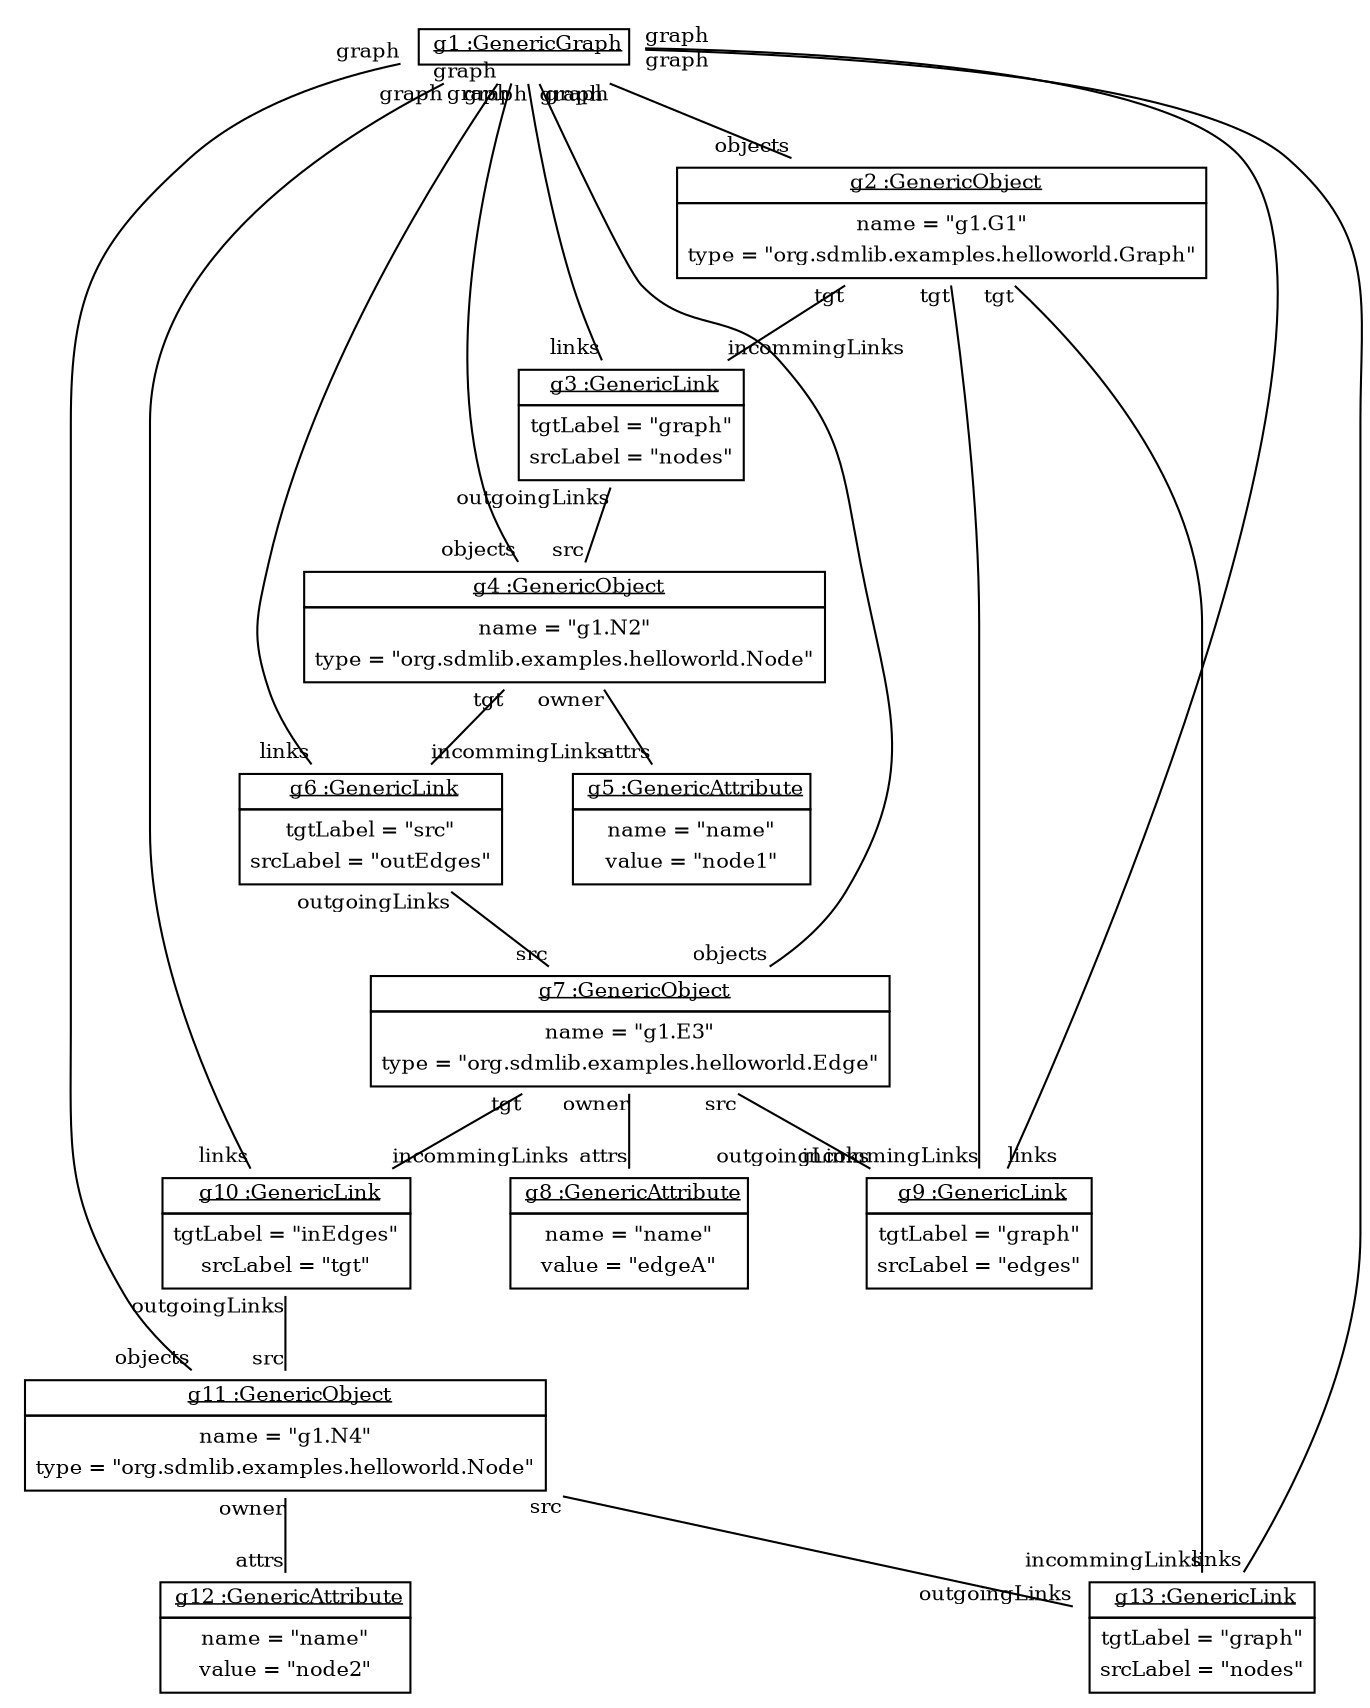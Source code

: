 graph ObjectDiagram {
   node [shape = none, fontsize = 10];
   edge [fontsize = 10];

g1 [label=<<table border='0' cellborder='1' cellspacing='0'> <tr> <td> <u>g1 :GenericGraph</u></td></tr></table>>];
g2 [label=<<table border='0' cellborder='1' cellspacing='0'> <tr> <td> <u>g2 :GenericObject</u></td></tr><tr><td><table border='0' cellborder='0' cellspacing='0'><tr><td>name = "g1.G1"</td></tr><tr><td>type = "org.sdmlib.examples.helloworld.Graph"</td></tr></table></td></tr></table>>];
g3 [label=<<table border='0' cellborder='1' cellspacing='0'> <tr> <td> <u>g3 :GenericLink</u></td></tr><tr><td><table border='0' cellborder='0' cellspacing='0'><tr><td>tgtLabel = "graph"</td></tr><tr><td>srcLabel = "nodes"</td></tr></table></td></tr></table>>];
g4 [label=<<table border='0' cellborder='1' cellspacing='0'> <tr> <td> <u>g4 :GenericObject</u></td></tr><tr><td><table border='0' cellborder='0' cellspacing='0'><tr><td>name = "g1.N2"</td></tr><tr><td>type = "org.sdmlib.examples.helloworld.Node"</td></tr></table></td></tr></table>>];
g5 [label=<<table border='0' cellborder='1' cellspacing='0'> <tr> <td> <u>g5 :GenericAttribute</u></td></tr><tr><td><table border='0' cellborder='0' cellspacing='0'><tr><td>name = "name"</td></tr><tr><td>value = "node1"</td></tr></table></td></tr></table>>];
g6 [label=<<table border='0' cellborder='1' cellspacing='0'> <tr> <td> <u>g6 :GenericLink</u></td></tr><tr><td><table border='0' cellborder='0' cellspacing='0'><tr><td>tgtLabel = "src"</td></tr><tr><td>srcLabel = "outEdges"</td></tr></table></td></tr></table>>];
g7 [label=<<table border='0' cellborder='1' cellspacing='0'> <tr> <td> <u>g7 :GenericObject</u></td></tr><tr><td><table border='0' cellborder='0' cellspacing='0'><tr><td>name = "g1.E3"</td></tr><tr><td>type = "org.sdmlib.examples.helloworld.Edge"</td></tr></table></td></tr></table>>];
g8 [label=<<table border='0' cellborder='1' cellspacing='0'> <tr> <td> <u>g8 :GenericAttribute</u></td></tr><tr><td><table border='0' cellborder='0' cellspacing='0'><tr><td>name = "name"</td></tr><tr><td>value = "edgeA"</td></tr></table></td></tr></table>>];
g9 [label=<<table border='0' cellborder='1' cellspacing='0'> <tr> <td> <u>g9 :GenericLink</u></td></tr><tr><td><table border='0' cellborder='0' cellspacing='0'><tr><td>tgtLabel = "graph"</td></tr><tr><td>srcLabel = "edges"</td></tr></table></td></tr></table>>];
g10 [label=<<table border='0' cellborder='1' cellspacing='0'> <tr> <td> <u>g10 :GenericLink</u></td></tr><tr><td><table border='0' cellborder='0' cellspacing='0'><tr><td>tgtLabel = "inEdges"</td></tr><tr><td>srcLabel = "tgt"</td></tr></table></td></tr></table>>];
g11 [label=<<table border='0' cellborder='1' cellspacing='0'> <tr> <td> <u>g11 :GenericObject</u></td></tr><tr><td><table border='0' cellborder='0' cellspacing='0'><tr><td>name = "g1.N4"</td></tr><tr><td>type = "org.sdmlib.examples.helloworld.Node"</td></tr></table></td></tr></table>>];
g12 [label=<<table border='0' cellborder='1' cellspacing='0'> <tr> <td> <u>g12 :GenericAttribute</u></td></tr><tr><td><table border='0' cellborder='0' cellspacing='0'><tr><td>name = "name"</td></tr><tr><td>value = "node2"</td></tr></table></td></tr></table>>];
g13 [label=<<table border='0' cellborder='1' cellspacing='0'> <tr> <td> <u>g13 :GenericLink</u></td></tr><tr><td><table border='0' cellborder='0' cellspacing='0'><tr><td>tgtLabel = "graph"</td></tr><tr><td>srcLabel = "nodes"</td></tr></table></td></tr></table>>];

g10 -- g11 [headlabel = "src" taillabel = "outgoingLinks"];
g11 -- g12 [headlabel = "attrs" taillabel = "owner"];
g11 -- g13 [headlabel = "outgoingLinks" taillabel = "src"];
g1 -- g10 [headlabel = "links" taillabel = "graph"];
g1 -- g11 [headlabel = "objects" taillabel = "graph"];
g1 -- g13 [headlabel = "links" taillabel = "graph"];
g1 -- g2 [headlabel = "objects" taillabel = "graph"];
g1 -- g3 [headlabel = "links" taillabel = "graph"];
g1 -- g4 [headlabel = "objects" taillabel = "graph"];
g1 -- g6 [headlabel = "links" taillabel = "graph"];
g1 -- g7 [headlabel = "objects" taillabel = "graph"];
g1 -- g9 [headlabel = "links" taillabel = "graph"];
g2 -- g13 [headlabel = "incommingLinks" taillabel = "tgt"];
g2 -- g3 [headlabel = "incommingLinks" taillabel = "tgt"];
g2 -- g9 [headlabel = "incommingLinks" taillabel = "tgt"];
g3 -- g4 [headlabel = "src" taillabel = "outgoingLinks"];
g4 -- g5 [headlabel = "attrs" taillabel = "owner"];
g4 -- g6 [headlabel = "incommingLinks" taillabel = "tgt"];
g6 -- g7 [headlabel = "src" taillabel = "outgoingLinks"];
g7 -- g10 [headlabel = "incommingLinks" taillabel = "tgt"];
g7 -- g8 [headlabel = "attrs" taillabel = "owner"];
g7 -- g9 [headlabel = "outgoingLinks" taillabel = "src"];
}
